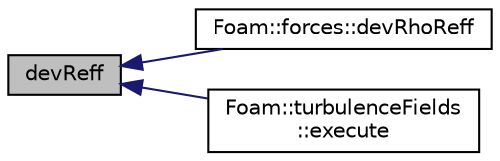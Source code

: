 digraph "devReff"
{
  bgcolor="transparent";
  edge [fontname="Helvetica",fontsize="10",labelfontname="Helvetica",labelfontsize="10"];
  node [fontname="Helvetica",fontsize="10",shape=record];
  rankdir="LR";
  Node1 [label="devReff",height=0.2,width=0.4,color="black", fillcolor="grey75", style="filled", fontcolor="black"];
  Node1 -> Node2 [dir="back",color="midnightblue",fontsize="10",style="solid",fontname="Helvetica"];
  Node2 [label="Foam::forces::devRhoReff",height=0.2,width=0.4,color="black",URL="$a00855.html#a2100c17734b208e9539274853e45243b",tooltip="Return the effective viscous stress (laminar + turbulent). "];
  Node1 -> Node3 [dir="back",color="midnightblue",fontsize="10",style="solid",fontname="Helvetica"];
  Node3 [label="Foam::turbulenceFields\l::execute",height=0.2,width=0.4,color="black",URL="$a02693.html#a61af3e60b94ae3e748f6fbac1e794af7",tooltip="Execute, currently does nothing. "];
}
